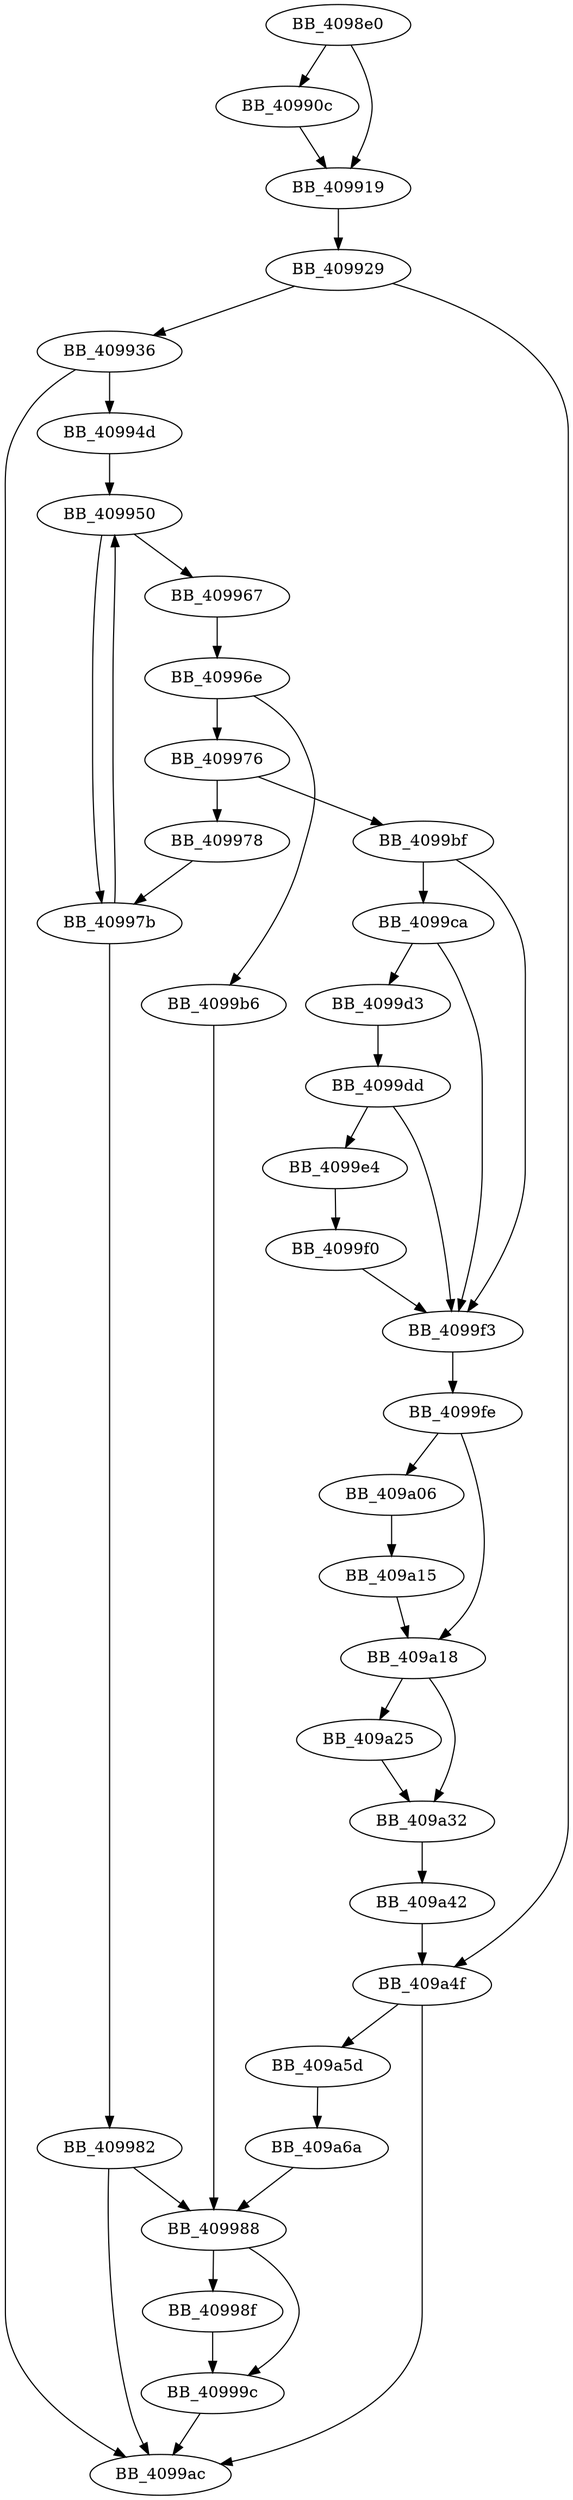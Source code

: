 DiGraph SEH_40BC80{
BB_4098e0->BB_40990c
BB_4098e0->BB_409919
BB_40990c->BB_409919
BB_409919->BB_409929
BB_409929->BB_409936
BB_409929->BB_409a4f
BB_409936->BB_40994d
BB_409936->BB_4099ac
BB_40994d->BB_409950
BB_409950->BB_409967
BB_409950->BB_40997b
BB_409967->BB_40996e
BB_40996e->BB_409976
BB_40996e->BB_4099b6
BB_409976->BB_409978
BB_409976->BB_4099bf
BB_409978->BB_40997b
BB_40997b->BB_409950
BB_40997b->BB_409982
BB_409982->BB_409988
BB_409982->BB_4099ac
BB_409988->BB_40998f
BB_409988->BB_40999c
BB_40998f->BB_40999c
BB_40999c->BB_4099ac
BB_4099b6->BB_409988
BB_4099bf->BB_4099ca
BB_4099bf->BB_4099f3
BB_4099ca->BB_4099d3
BB_4099ca->BB_4099f3
BB_4099d3->BB_4099dd
BB_4099dd->BB_4099e4
BB_4099dd->BB_4099f3
BB_4099e4->BB_4099f0
BB_4099f0->BB_4099f3
BB_4099f3->BB_4099fe
BB_4099fe->BB_409a06
BB_4099fe->BB_409a18
BB_409a06->BB_409a15
BB_409a15->BB_409a18
BB_409a18->BB_409a25
BB_409a18->BB_409a32
BB_409a25->BB_409a32
BB_409a32->BB_409a42
BB_409a42->BB_409a4f
BB_409a4f->BB_4099ac
BB_409a4f->BB_409a5d
BB_409a5d->BB_409a6a
BB_409a6a->BB_409988
}
